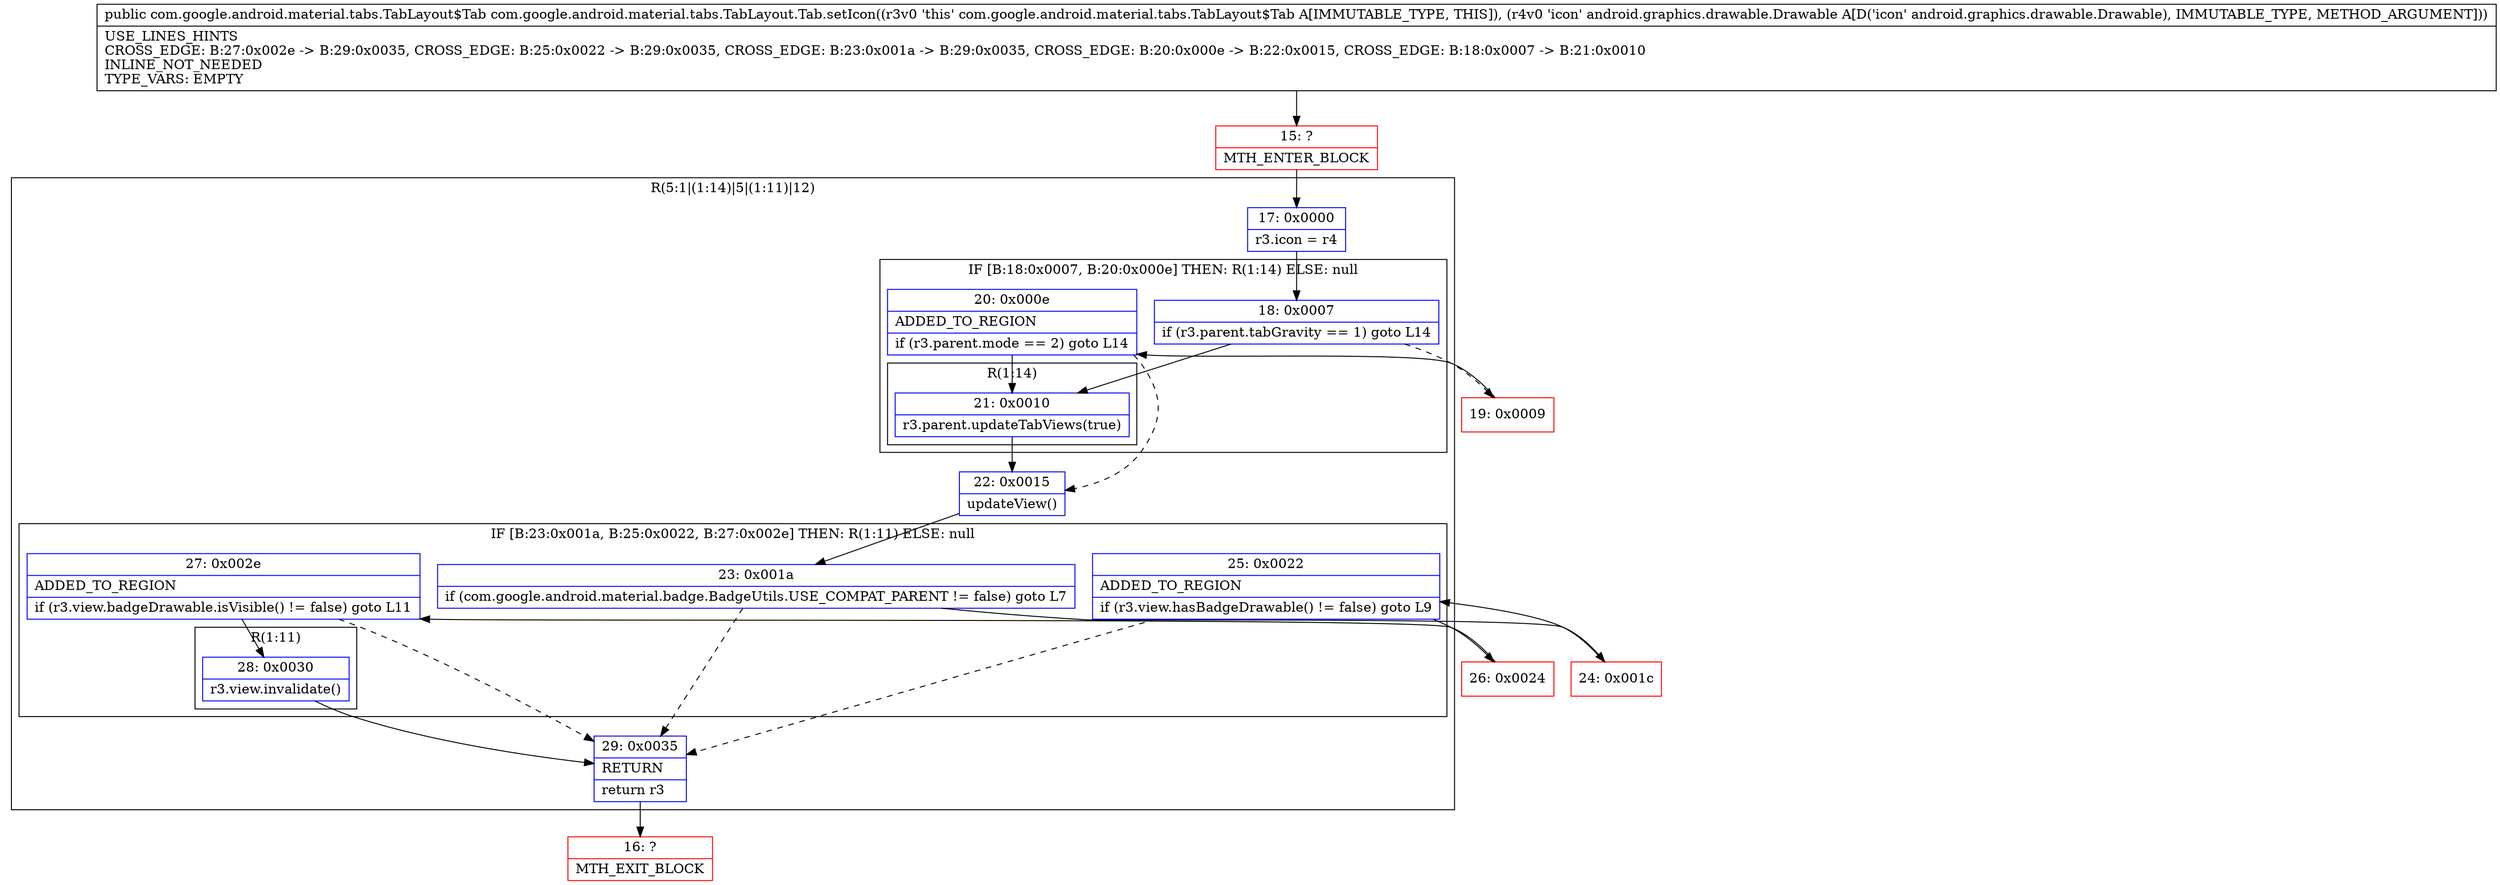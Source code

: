 digraph "CFG forcom.google.android.material.tabs.TabLayout.Tab.setIcon(Landroid\/graphics\/drawable\/Drawable;)Lcom\/google\/android\/material\/tabs\/TabLayout$Tab;" {
subgraph cluster_Region_1233549744 {
label = "R(5:1|(1:14)|5|(1:11)|12)";
node [shape=record,color=blue];
Node_17 [shape=record,label="{17\:\ 0x0000|r3.icon = r4\l}"];
subgraph cluster_IfRegion_1504720234 {
label = "IF [B:18:0x0007, B:20:0x000e] THEN: R(1:14) ELSE: null";
node [shape=record,color=blue];
Node_18 [shape=record,label="{18\:\ 0x0007|if (r3.parent.tabGravity == 1) goto L14\l}"];
Node_20 [shape=record,label="{20\:\ 0x000e|ADDED_TO_REGION\l|if (r3.parent.mode == 2) goto L14\l}"];
subgraph cluster_Region_961757837 {
label = "R(1:14)";
node [shape=record,color=blue];
Node_21 [shape=record,label="{21\:\ 0x0010|r3.parent.updateTabViews(true)\l}"];
}
}
Node_22 [shape=record,label="{22\:\ 0x0015|updateView()\l}"];
subgraph cluster_IfRegion_203386487 {
label = "IF [B:23:0x001a, B:25:0x0022, B:27:0x002e] THEN: R(1:11) ELSE: null";
node [shape=record,color=blue];
Node_23 [shape=record,label="{23\:\ 0x001a|if (com.google.android.material.badge.BadgeUtils.USE_COMPAT_PARENT != false) goto L7\l}"];
Node_25 [shape=record,label="{25\:\ 0x0022|ADDED_TO_REGION\l|if (r3.view.hasBadgeDrawable() != false) goto L9\l}"];
Node_27 [shape=record,label="{27\:\ 0x002e|ADDED_TO_REGION\l|if (r3.view.badgeDrawable.isVisible() != false) goto L11\l}"];
subgraph cluster_Region_1982782909 {
label = "R(1:11)";
node [shape=record,color=blue];
Node_28 [shape=record,label="{28\:\ 0x0030|r3.view.invalidate()\l}"];
}
}
Node_29 [shape=record,label="{29\:\ 0x0035|RETURN\l|return r3\l}"];
}
Node_15 [shape=record,color=red,label="{15\:\ ?|MTH_ENTER_BLOCK\l}"];
Node_19 [shape=record,color=red,label="{19\:\ 0x0009}"];
Node_24 [shape=record,color=red,label="{24\:\ 0x001c}"];
Node_26 [shape=record,color=red,label="{26\:\ 0x0024}"];
Node_16 [shape=record,color=red,label="{16\:\ ?|MTH_EXIT_BLOCK\l}"];
MethodNode[shape=record,label="{public com.google.android.material.tabs.TabLayout$Tab com.google.android.material.tabs.TabLayout.Tab.setIcon((r3v0 'this' com.google.android.material.tabs.TabLayout$Tab A[IMMUTABLE_TYPE, THIS]), (r4v0 'icon' android.graphics.drawable.Drawable A[D('icon' android.graphics.drawable.Drawable), IMMUTABLE_TYPE, METHOD_ARGUMENT]))  | USE_LINES_HINTS\lCROSS_EDGE: B:27:0x002e \-\> B:29:0x0035, CROSS_EDGE: B:25:0x0022 \-\> B:29:0x0035, CROSS_EDGE: B:23:0x001a \-\> B:29:0x0035, CROSS_EDGE: B:20:0x000e \-\> B:22:0x0015, CROSS_EDGE: B:18:0x0007 \-\> B:21:0x0010\lINLINE_NOT_NEEDED\lTYPE_VARS: EMPTY\l}"];
MethodNode -> Node_15;Node_17 -> Node_18;
Node_18 -> Node_19[style=dashed];
Node_18 -> Node_21;
Node_20 -> Node_21;
Node_20 -> Node_22[style=dashed];
Node_21 -> Node_22;
Node_22 -> Node_23;
Node_23 -> Node_24;
Node_23 -> Node_29[style=dashed];
Node_25 -> Node_26;
Node_25 -> Node_29[style=dashed];
Node_27 -> Node_28;
Node_27 -> Node_29[style=dashed];
Node_28 -> Node_29;
Node_29 -> Node_16;
Node_15 -> Node_17;
Node_19 -> Node_20;
Node_24 -> Node_25;
Node_26 -> Node_27;
}


